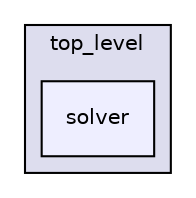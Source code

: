 digraph "src/lib/top_level/solver" {
  compound=true
  node [ fontsize="10", fontname="Helvetica"];
  edge [ labelfontsize="10", labelfontname="Helvetica"];
  subgraph clusterdir_f5c0bc76088c47026aa4f8933cdbac38 {
    graph [ bgcolor="#ddddee", pencolor="black", label="top_level" fontname="Helvetica", fontsize="10", URL="dir_f5c0bc76088c47026aa4f8933cdbac38.html"]
  dir_ee189a4b02d33029d406ddddb390e4b2 [shape=box, label="solver", style="filled", fillcolor="#eeeeff", pencolor="black", URL="dir_ee189a4b02d33029d406ddddb390e4b2.html"];
  }
}

